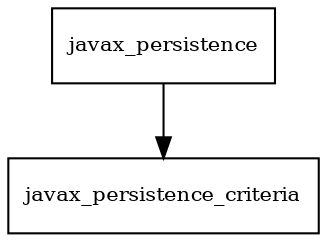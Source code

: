 digraph hibernate_jpa_2_1_api_1_0_0_Final_package_dependencies {
  node [shape = box, fontsize=10.0];
  javax_persistence -> javax_persistence_criteria;
}
